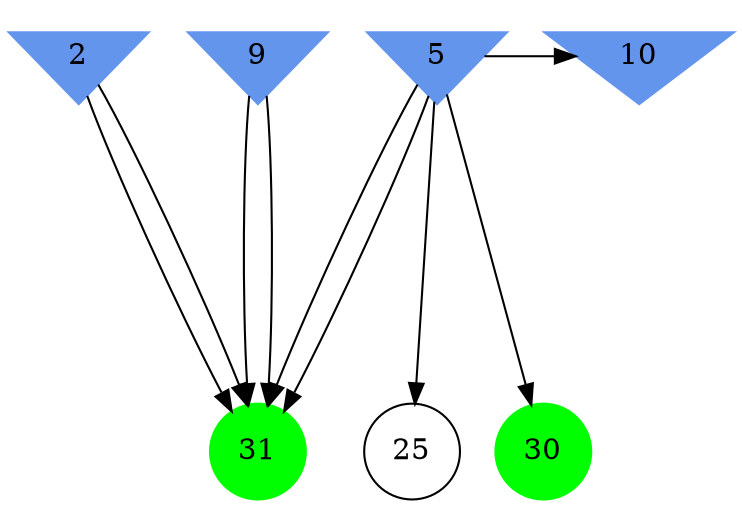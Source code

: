 digraph brain {
	ranksep=2.0;
	2 [shape=invtriangle,style=filled,color=cornflowerblue];
	5 [shape=invtriangle,style=filled,color=cornflowerblue];
	9 [shape=invtriangle,style=filled,color=cornflowerblue];
	10 [shape=invtriangle,style=filled,color=cornflowerblue];
	25 [shape=circle,color=black];
	30 [shape=circle,style=filled,color=green];
	31 [shape=circle,style=filled,color=green];
	5	->	30;
	5	->	25;
	5	->	10;
	2	->	31;
	9	->	31;
	5	->	31;
	2	->	31;
	9	->	31;
	5	->	31;
	{ rank=same; 2; 5; 9; 10; }
	{ rank=same; 25; }
	{ rank=same; 30; 31; }
}
